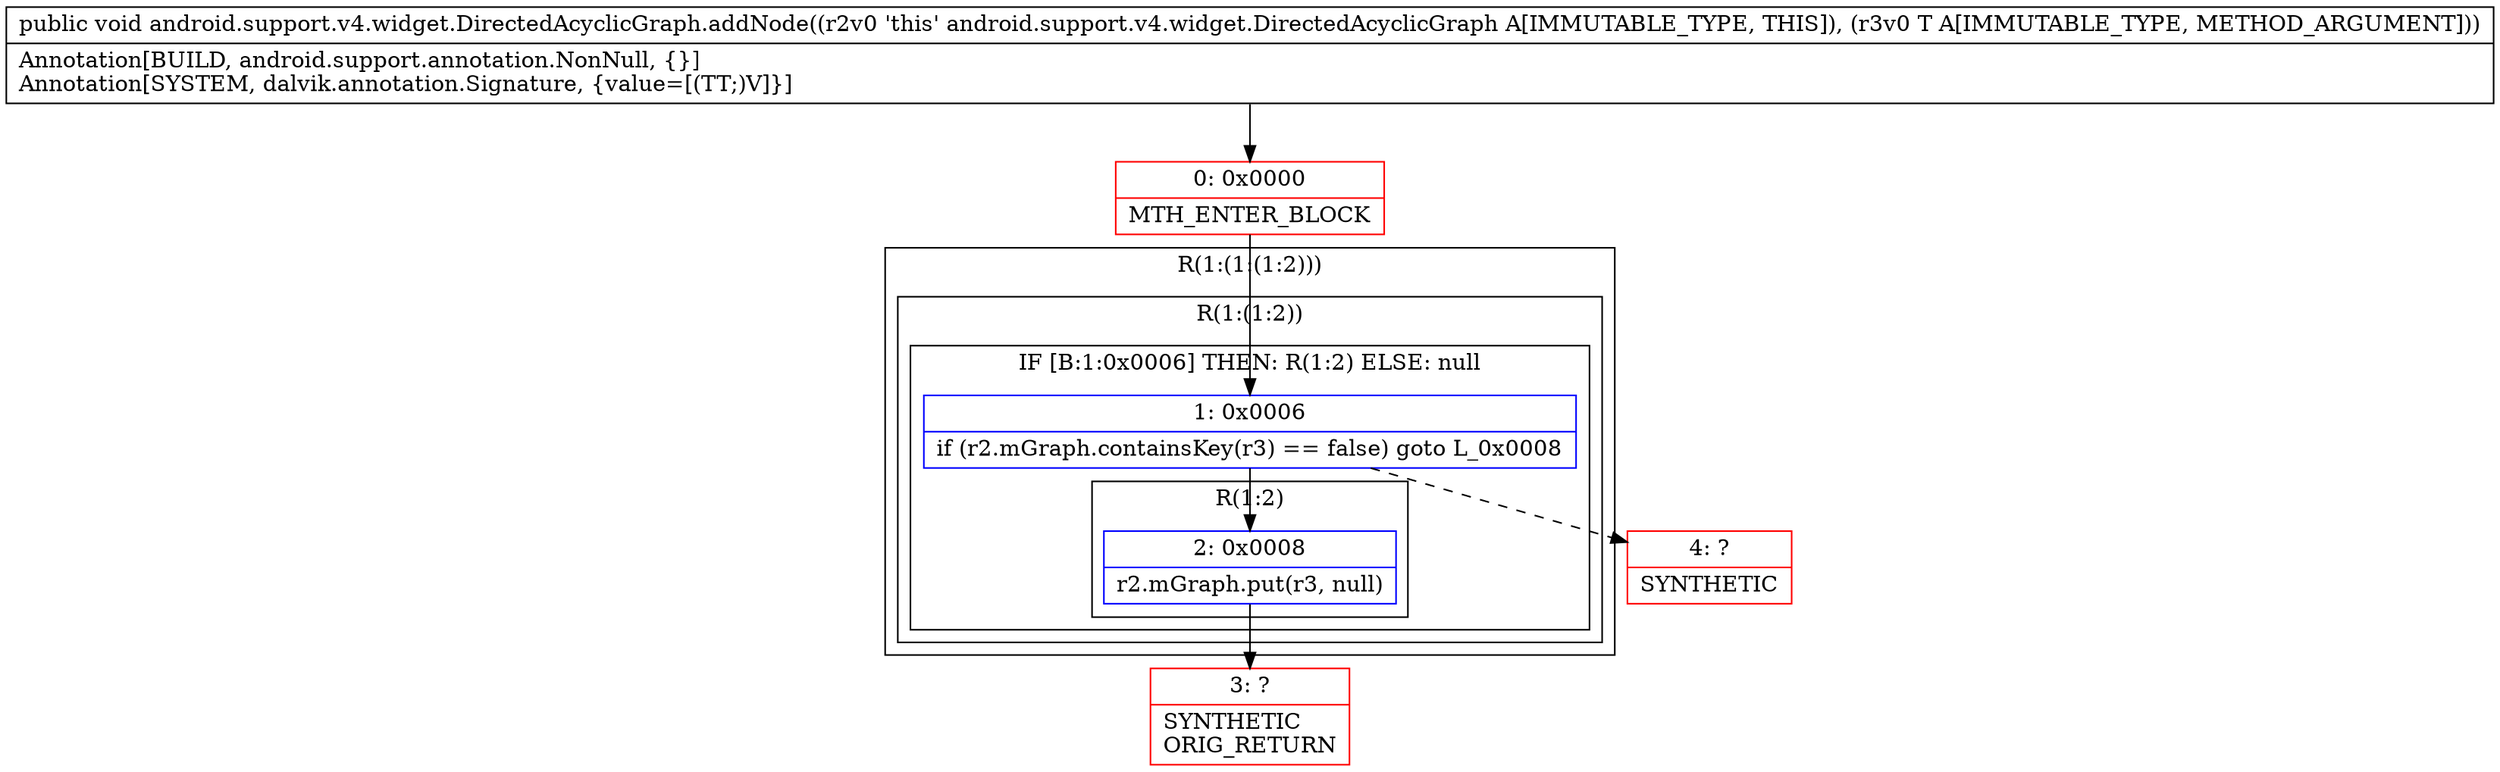 digraph "CFG forandroid.support.v4.widget.DirectedAcyclicGraph.addNode(Ljava\/lang\/Object;)V" {
subgraph cluster_Region_850237347 {
label = "R(1:(1:(1:2)))";
node [shape=record,color=blue];
subgraph cluster_Region_1841417417 {
label = "R(1:(1:2))";
node [shape=record,color=blue];
subgraph cluster_IfRegion_1608195759 {
label = "IF [B:1:0x0006] THEN: R(1:2) ELSE: null";
node [shape=record,color=blue];
Node_1 [shape=record,label="{1\:\ 0x0006|if (r2.mGraph.containsKey(r3) == false) goto L_0x0008\l}"];
subgraph cluster_Region_262343645 {
label = "R(1:2)";
node [shape=record,color=blue];
Node_2 [shape=record,label="{2\:\ 0x0008|r2.mGraph.put(r3, null)\l}"];
}
}
}
}
Node_0 [shape=record,color=red,label="{0\:\ 0x0000|MTH_ENTER_BLOCK\l}"];
Node_3 [shape=record,color=red,label="{3\:\ ?|SYNTHETIC\lORIG_RETURN\l}"];
Node_4 [shape=record,color=red,label="{4\:\ ?|SYNTHETIC\l}"];
MethodNode[shape=record,label="{public void android.support.v4.widget.DirectedAcyclicGraph.addNode((r2v0 'this' android.support.v4.widget.DirectedAcyclicGraph A[IMMUTABLE_TYPE, THIS]), (r3v0 T A[IMMUTABLE_TYPE, METHOD_ARGUMENT]))  | Annotation[BUILD, android.support.annotation.NonNull, \{\}]\lAnnotation[SYSTEM, dalvik.annotation.Signature, \{value=[(TT;)V]\}]\l}"];
MethodNode -> Node_0;
Node_1 -> Node_2;
Node_1 -> Node_4[style=dashed];
Node_2 -> Node_3;
Node_0 -> Node_1;
}

